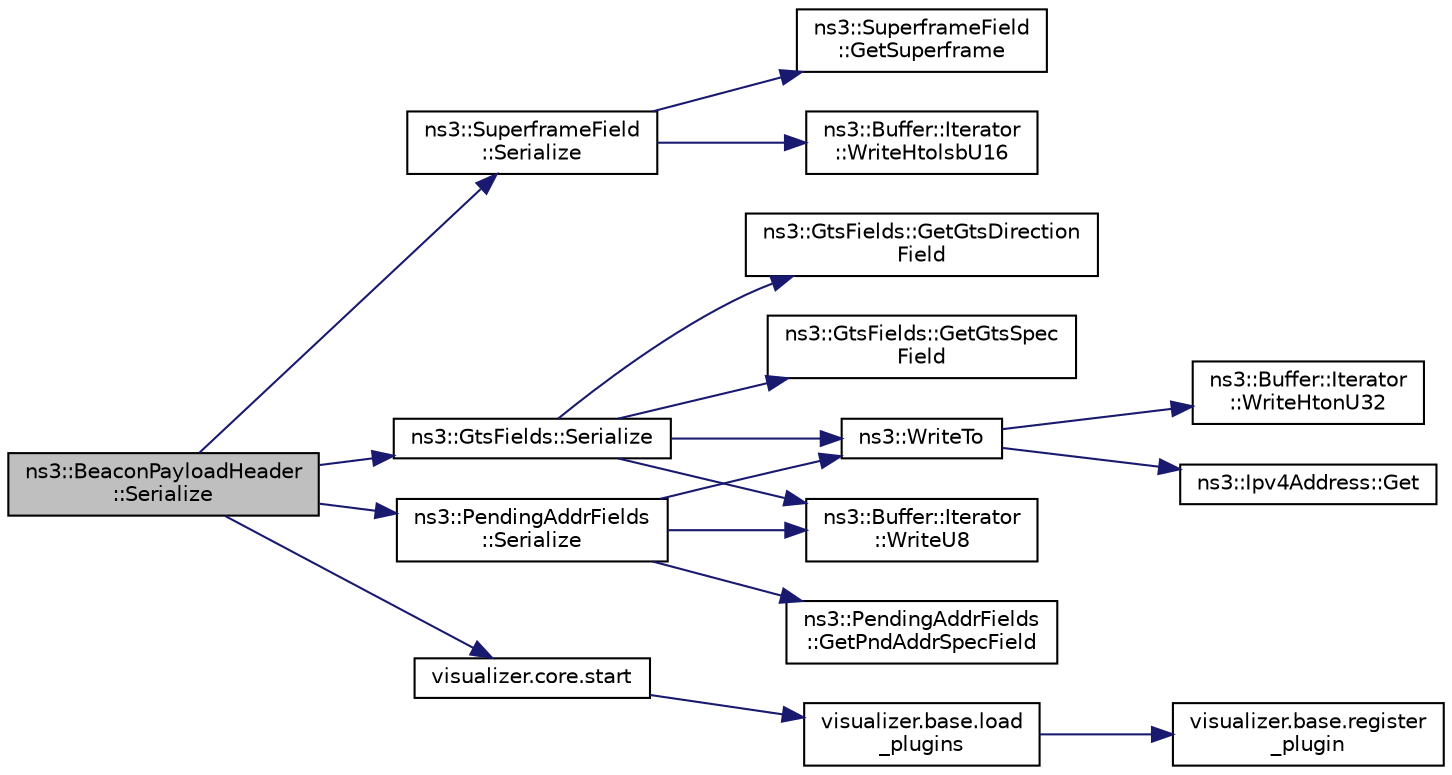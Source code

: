 digraph "ns3::BeaconPayloadHeader::Serialize"
{
 // LATEX_PDF_SIZE
  edge [fontname="Helvetica",fontsize="10",labelfontname="Helvetica",labelfontsize="10"];
  node [fontname="Helvetica",fontsize="10",shape=record];
  rankdir="LR";
  Node1 [label="ns3::BeaconPayloadHeader\l::Serialize",height=0.2,width=0.4,color="black", fillcolor="grey75", style="filled", fontcolor="black",tooltip=" "];
  Node1 -> Node2 [color="midnightblue",fontsize="10",style="solid",fontname="Helvetica"];
  Node2 [label="ns3::SuperframeField\l::Serialize",height=0.2,width=0.4,color="black", fillcolor="white", style="filled",URL="$classns3_1_1_superframe_field.html#ac3bc9994f90c0635bb3a4c4be910800d",tooltip="Serialize the entire superframe specification field."];
  Node2 -> Node3 [color="midnightblue",fontsize="10",style="solid",fontname="Helvetica"];
  Node3 [label="ns3::SuperframeField\l::GetSuperframe",height=0.2,width=0.4,color="black", fillcolor="white", style="filled",URL="$classns3_1_1_superframe_field.html#ab86152c166664dc02b2e0d23dc381d14",tooltip="Get the Superframe specification information field."];
  Node2 -> Node4 [color="midnightblue",fontsize="10",style="solid",fontname="Helvetica"];
  Node4 [label="ns3::Buffer::Iterator\l::WriteHtolsbU16",height=0.2,width=0.4,color="black", fillcolor="white", style="filled",URL="$classns3_1_1_buffer_1_1_iterator.html#a2e89a2939c01994a490d6f0be22770a1",tooltip=" "];
  Node1 -> Node5 [color="midnightblue",fontsize="10",style="solid",fontname="Helvetica"];
  Node5 [label="ns3::GtsFields::Serialize",height=0.2,width=0.4,color="black", fillcolor="white", style="filled",URL="$classns3_1_1_gts_fields.html#abfeec63618b52a450cde7fe6792a11fd",tooltip="Serialize the entire GTS fields."];
  Node5 -> Node6 [color="midnightblue",fontsize="10",style="solid",fontname="Helvetica"];
  Node6 [label="ns3::GtsFields::GetGtsDirection\lField",height=0.2,width=0.4,color="black", fillcolor="white", style="filled",URL="$classns3_1_1_gts_fields.html#aa240b12050725437cd3e1643137e3aec",tooltip="Get the GTS Direction Field from the GTS Fields."];
  Node5 -> Node7 [color="midnightblue",fontsize="10",style="solid",fontname="Helvetica"];
  Node7 [label="ns3::GtsFields::GetGtsSpec\lField",height=0.2,width=0.4,color="black", fillcolor="white", style="filled",URL="$classns3_1_1_gts_fields.html#a0dbf527d13859b2b70d16cc3c53e9845",tooltip="Get the GTS Specification Field from the GTS Fields."];
  Node5 -> Node8 [color="midnightblue",fontsize="10",style="solid",fontname="Helvetica"];
  Node8 [label="ns3::WriteTo",height=0.2,width=0.4,color="black", fillcolor="white", style="filled",URL="$namespacens3.html#abe3cb0173e87a3f7e2e414358c0a08bf",tooltip="Write an Ipv4Address to a Buffer."];
  Node8 -> Node9 [color="midnightblue",fontsize="10",style="solid",fontname="Helvetica"];
  Node9 [label="ns3::Ipv4Address::Get",height=0.2,width=0.4,color="black", fillcolor="white", style="filled",URL="$classns3_1_1_ipv4_address.html#a154da9b1ff6eb451dc4840613fe43e73",tooltip="Get the host-order 32-bit IP address."];
  Node8 -> Node10 [color="midnightblue",fontsize="10",style="solid",fontname="Helvetica"];
  Node10 [label="ns3::Buffer::Iterator\l::WriteHtonU32",height=0.2,width=0.4,color="black", fillcolor="white", style="filled",URL="$classns3_1_1_buffer_1_1_iterator.html#ac8a95d099acc1fa0e699200b4de82173",tooltip=" "];
  Node5 -> Node11 [color="midnightblue",fontsize="10",style="solid",fontname="Helvetica"];
  Node11 [label="ns3::Buffer::Iterator\l::WriteU8",height=0.2,width=0.4,color="black", fillcolor="white", style="filled",URL="$classns3_1_1_buffer_1_1_iterator.html#a3c7bacca6cbb821c9d14fa4626b7ae16",tooltip=" "];
  Node1 -> Node12 [color="midnightblue",fontsize="10",style="solid",fontname="Helvetica"];
  Node12 [label="ns3::PendingAddrFields\l::Serialize",height=0.2,width=0.4,color="black", fillcolor="white", style="filled",URL="$classns3_1_1_pending_addr_fields.html#abd3466c044add61ea8e2ebe198412a52",tooltip="Serialize the entire Pending Address Fields."];
  Node12 -> Node13 [color="midnightblue",fontsize="10",style="solid",fontname="Helvetica"];
  Node13 [label="ns3::PendingAddrFields\l::GetPndAddrSpecField",height=0.2,width=0.4,color="black", fillcolor="white", style="filled",URL="$classns3_1_1_pending_addr_fields.html#acaac5d740097612801174cd9387e7a1c",tooltip="Get the whole Pending Address Specification Field from the Pending Address Fields."];
  Node12 -> Node8 [color="midnightblue",fontsize="10",style="solid",fontname="Helvetica"];
  Node12 -> Node11 [color="midnightblue",fontsize="10",style="solid",fontname="Helvetica"];
  Node1 -> Node14 [color="midnightblue",fontsize="10",style="solid",fontname="Helvetica"];
  Node14 [label="visualizer.core.start",height=0.2,width=0.4,color="black", fillcolor="white", style="filled",URL="$namespacevisualizer_1_1core.html#a2a35e5d8a34af358b508dac8635754e0",tooltip=" "];
  Node14 -> Node15 [color="midnightblue",fontsize="10",style="solid",fontname="Helvetica"];
  Node15 [label="visualizer.base.load\l_plugins",height=0.2,width=0.4,color="black", fillcolor="white", style="filled",URL="$namespacevisualizer_1_1base.html#ad171497a5ff1afe0a73bedaebf35448f",tooltip=" "];
  Node15 -> Node16 [color="midnightblue",fontsize="10",style="solid",fontname="Helvetica"];
  Node16 [label="visualizer.base.register\l_plugin",height=0.2,width=0.4,color="black", fillcolor="white", style="filled",URL="$namespacevisualizer_1_1base.html#a6b0ffcff1e17ec4027496f50177e5b9e",tooltip=" "];
}
